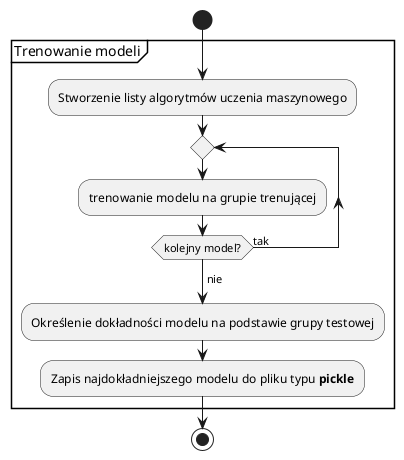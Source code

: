 @startuml

start

partition "Trenowanie modeli"{
    :Stworzenie listy algorytmów uczenia maszynowego;
    repeat
        :trenowanie modelu na grupie trenującej;
    repeat while (kolejny model?) is (tak)
    ->nie;
    
    :Określenie dokładności modelu na podstawie grupy testowej;
    :Zapis najdokładniejszego modelu do pliku typu **pickle**;
}


stop

@enduml